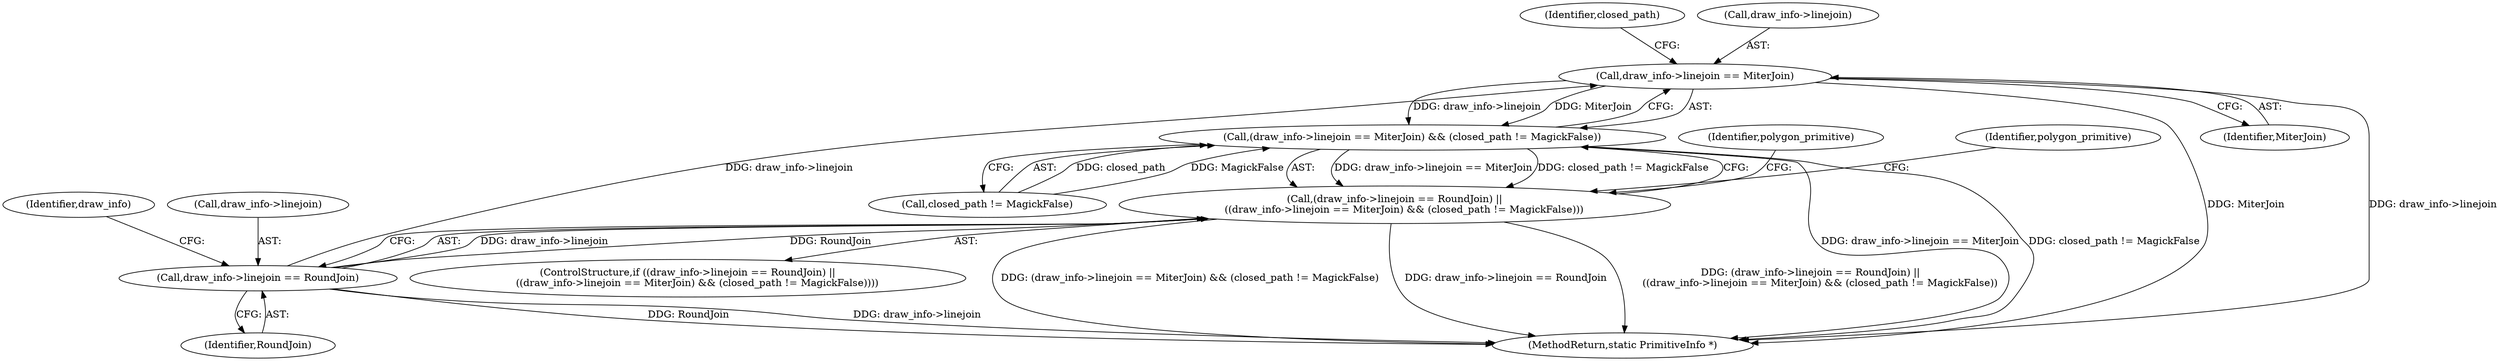 digraph "0_ImageMagick_726812fa2fa7ce16bcf58f6e115f65427a1c0950_5@pointer" {
"1000269" [label="(Call,draw_info->linejoin == MiterJoin)"];
"1000263" [label="(Call,draw_info->linejoin == RoundJoin)"];
"1000268" [label="(Call,(draw_info->linejoin == MiterJoin) && (closed_path != MagickFalse))"];
"1000262" [label="(Call,(draw_info->linejoin == RoundJoin) ||\n      ((draw_info->linejoin == MiterJoin) && (closed_path != MagickFalse)))"];
"1002772" [label="(MethodReturn,static PrimitiveInfo *)"];
"1000263" [label="(Call,draw_info->linejoin == RoundJoin)"];
"1000271" [label="(Identifier,draw_info)"];
"1000264" [label="(Call,draw_info->linejoin)"];
"1000268" [label="(Call,(draw_info->linejoin == MiterJoin) && (closed_path != MagickFalse))"];
"1000290" [label="(Identifier,polygon_primitive)"];
"1000261" [label="(ControlStructure,if ((draw_info->linejoin == RoundJoin) ||\n      ((draw_info->linejoin == MiterJoin) && (closed_path != MagickFalse))))"];
"1000269" [label="(Call,draw_info->linejoin == MiterJoin)"];
"1000280" [label="(Identifier,polygon_primitive)"];
"1000275" [label="(Identifier,closed_path)"];
"1000262" [label="(Call,(draw_info->linejoin == RoundJoin) ||\n      ((draw_info->linejoin == MiterJoin) && (closed_path != MagickFalse)))"];
"1000274" [label="(Call,closed_path != MagickFalse)"];
"1000273" [label="(Identifier,MiterJoin)"];
"1000270" [label="(Call,draw_info->linejoin)"];
"1000267" [label="(Identifier,RoundJoin)"];
"1000269" -> "1000268"  [label="AST: "];
"1000269" -> "1000273"  [label="CFG: "];
"1000270" -> "1000269"  [label="AST: "];
"1000273" -> "1000269"  [label="AST: "];
"1000275" -> "1000269"  [label="CFG: "];
"1000268" -> "1000269"  [label="CFG: "];
"1000269" -> "1002772"  [label="DDG: MiterJoin"];
"1000269" -> "1002772"  [label="DDG: draw_info->linejoin"];
"1000269" -> "1000268"  [label="DDG: draw_info->linejoin"];
"1000269" -> "1000268"  [label="DDG: MiterJoin"];
"1000263" -> "1000269"  [label="DDG: draw_info->linejoin"];
"1000263" -> "1000262"  [label="AST: "];
"1000263" -> "1000267"  [label="CFG: "];
"1000264" -> "1000263"  [label="AST: "];
"1000267" -> "1000263"  [label="AST: "];
"1000271" -> "1000263"  [label="CFG: "];
"1000262" -> "1000263"  [label="CFG: "];
"1000263" -> "1002772"  [label="DDG: RoundJoin"];
"1000263" -> "1002772"  [label="DDG: draw_info->linejoin"];
"1000263" -> "1000262"  [label="DDG: draw_info->linejoin"];
"1000263" -> "1000262"  [label="DDG: RoundJoin"];
"1000268" -> "1000262"  [label="AST: "];
"1000268" -> "1000274"  [label="CFG: "];
"1000274" -> "1000268"  [label="AST: "];
"1000262" -> "1000268"  [label="CFG: "];
"1000268" -> "1002772"  [label="DDG: draw_info->linejoin == MiterJoin"];
"1000268" -> "1002772"  [label="DDG: closed_path != MagickFalse"];
"1000268" -> "1000262"  [label="DDG: draw_info->linejoin == MiterJoin"];
"1000268" -> "1000262"  [label="DDG: closed_path != MagickFalse"];
"1000274" -> "1000268"  [label="DDG: closed_path"];
"1000274" -> "1000268"  [label="DDG: MagickFalse"];
"1000262" -> "1000261"  [label="AST: "];
"1000280" -> "1000262"  [label="CFG: "];
"1000290" -> "1000262"  [label="CFG: "];
"1000262" -> "1002772"  [label="DDG: (draw_info->linejoin == MiterJoin) && (closed_path != MagickFalse)"];
"1000262" -> "1002772"  [label="DDG: draw_info->linejoin == RoundJoin"];
"1000262" -> "1002772"  [label="DDG: (draw_info->linejoin == RoundJoin) ||\n      ((draw_info->linejoin == MiterJoin) && (closed_path != MagickFalse))"];
}
